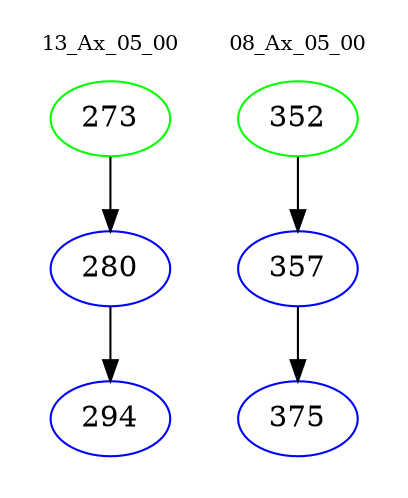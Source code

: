 digraph{
subgraph cluster_0 {
color = white
label = "13_Ax_05_00";
fontsize=10;
T0_273 [label="273", color="green"]
T0_273 -> T0_280 [color="black"]
T0_280 [label="280", color="blue"]
T0_280 -> T0_294 [color="black"]
T0_294 [label="294", color="blue"]
}
subgraph cluster_1 {
color = white
label = "08_Ax_05_00";
fontsize=10;
T1_352 [label="352", color="green"]
T1_352 -> T1_357 [color="black"]
T1_357 [label="357", color="blue"]
T1_357 -> T1_375 [color="black"]
T1_375 [label="375", color="blue"]
}
}
